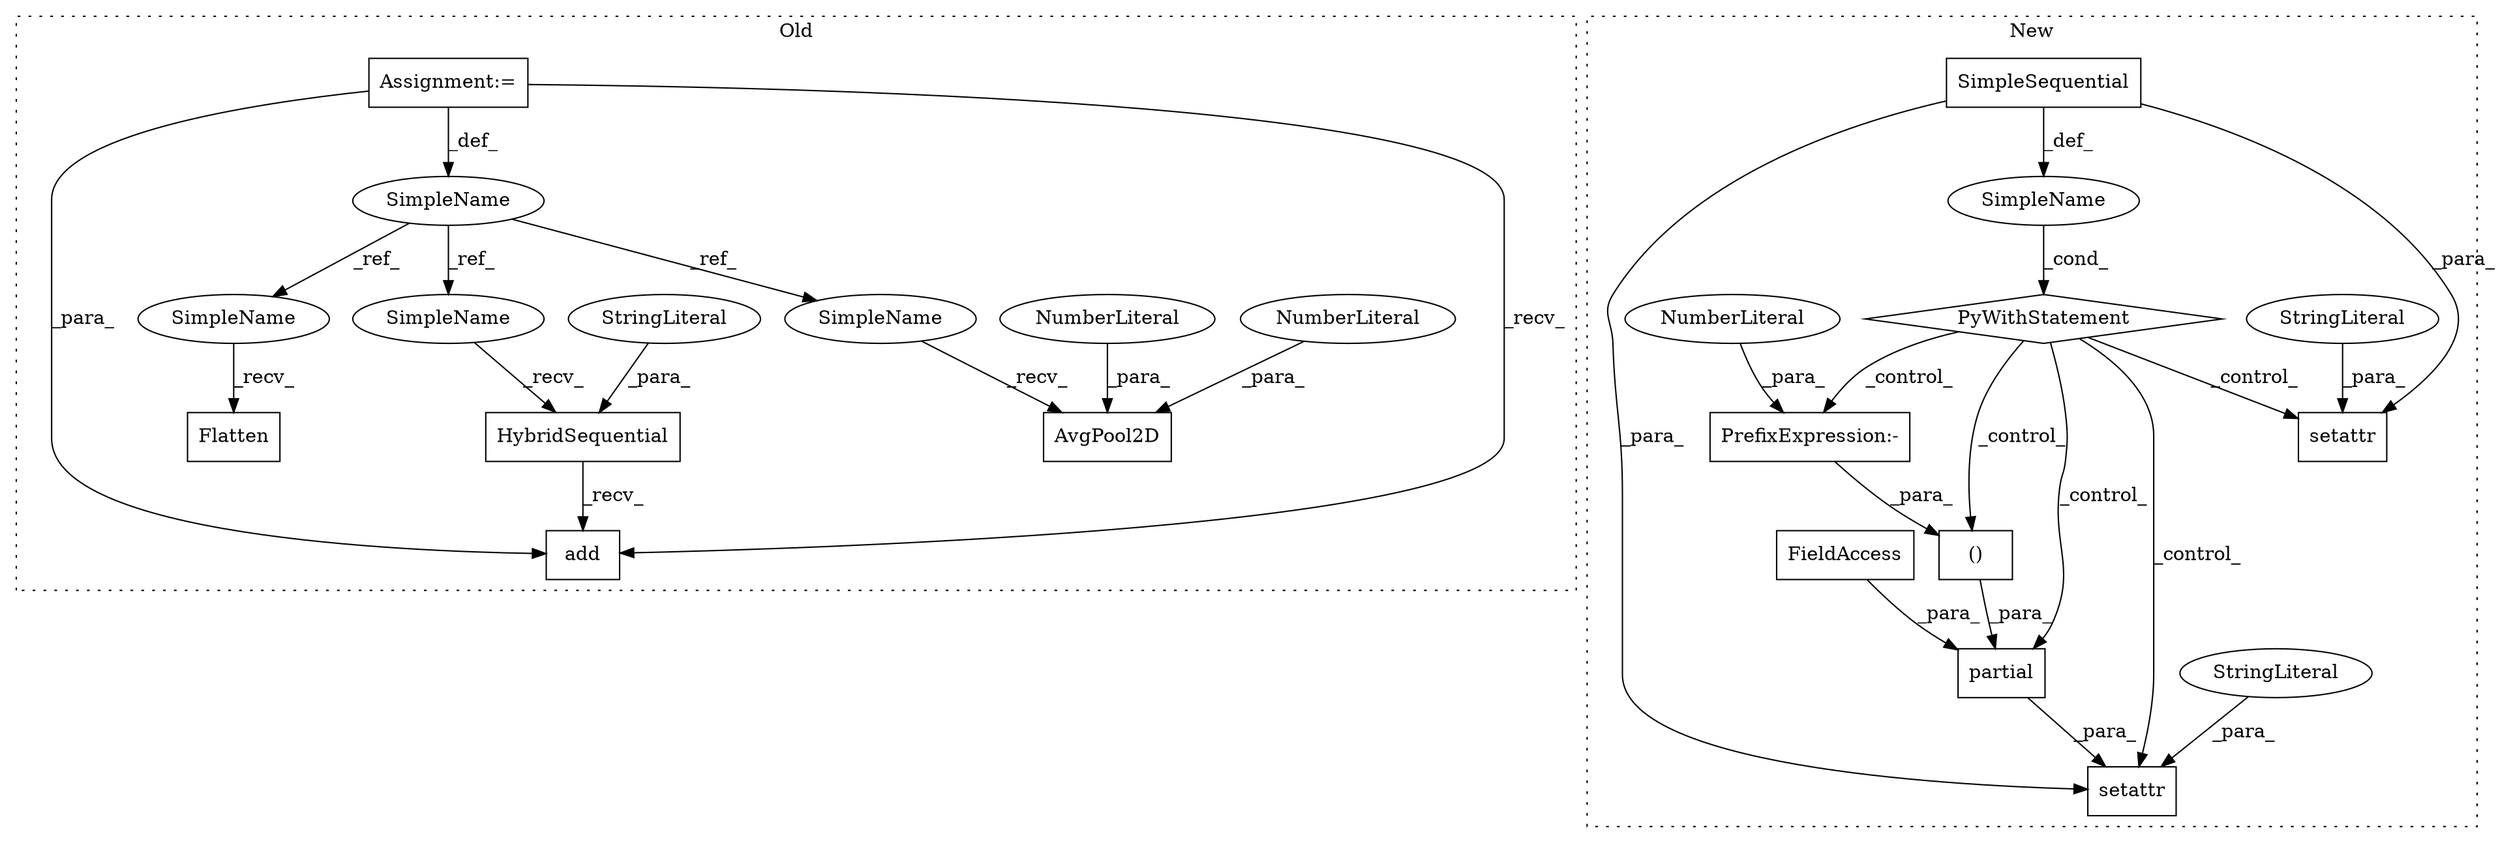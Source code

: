 digraph G {
subgraph cluster0 {
1 [label="HybridSequential" a="32" s="6787,6806" l="17,1" shape="box"];
4 [label="SimpleName" a="42" s="5529" l="2" shape="ellipse"];
5 [label="AvgPool2D" a="32" s="7043,7056" l="10,1" shape="box"];
6 [label="add" a="32" s="6981,6997" l="4,1" shape="box"];
7 [label="NumberLiteral" a="34" s="7053" l="1" shape="ellipse"];
8 [label="NumberLiteral" a="34" s="7055" l="1" shape="ellipse"];
9 [label="Flatten" a="32" s="7194" l="9" shape="box"];
17 [label="StringLiteral" a="45" s="6804" l="2" shape="ellipse"];
21 [label="Assignment:=" a="7" s="5529" l="2" shape="box"];
22 [label="SimpleName" a="42" s="7040" l="2" shape="ellipse"];
23 [label="SimpleName" a="42" s="6784" l="2" shape="ellipse"];
24 [label="SimpleName" a="42" s="7191" l="2" shape="ellipse"];
label = "Old";
style="dotted";
}
subgraph cluster1 {
2 [label="setattr" a="32" s="8564,8669" l="8,1" shape="box"];
3 [label="()" a="106" s="8645" l="22" shape="box"];
10 [label="PyWithStatement" a="104" s="7952,7986" l="10,2" shape="diamond"];
11 [label="setattr" a="32" s="8047,8097" l="8,1" shape="box"];
12 [label="SimpleName" a="42" s="" l="" shape="ellipse"];
13 [label="StringLiteral" a="45" s="8067" l="12" shape="ellipse"];
14 [label="PrefixExpression:-" a="38" s="8645" l="1" shape="box"];
15 [label="NumberLiteral" a="34" s="8646" l="1" shape="ellipse"];
16 [label="StringLiteral" a="45" s="8584" l="15" shape="ellipse"];
18 [label="SimpleSequential" a="32" s="7926" l="18" shape="box"];
19 [label="partial" a="32" s="8600,8667" l="8,2" shape="box"];
20 [label="FieldAccess" a="22" s="8608" l="25" shape="box"];
label = "New";
style="dotted";
}
1 -> 6 [label="_recv_"];
3 -> 19 [label="_para_"];
4 -> 24 [label="_ref_"];
4 -> 22 [label="_ref_"];
4 -> 23 [label="_ref_"];
7 -> 5 [label="_para_"];
8 -> 5 [label="_para_"];
10 -> 19 [label="_control_"];
10 -> 11 [label="_control_"];
10 -> 2 [label="_control_"];
10 -> 14 [label="_control_"];
10 -> 3 [label="_control_"];
12 -> 10 [label="_cond_"];
13 -> 11 [label="_para_"];
14 -> 3 [label="_para_"];
15 -> 14 [label="_para_"];
16 -> 2 [label="_para_"];
17 -> 1 [label="_para_"];
18 -> 2 [label="_para_"];
18 -> 11 [label="_para_"];
18 -> 12 [label="_def_"];
19 -> 2 [label="_para_"];
20 -> 19 [label="_para_"];
21 -> 6 [label="_para_"];
21 -> 6 [label="_recv_"];
21 -> 4 [label="_def_"];
22 -> 5 [label="_recv_"];
23 -> 1 [label="_recv_"];
24 -> 9 [label="_recv_"];
}